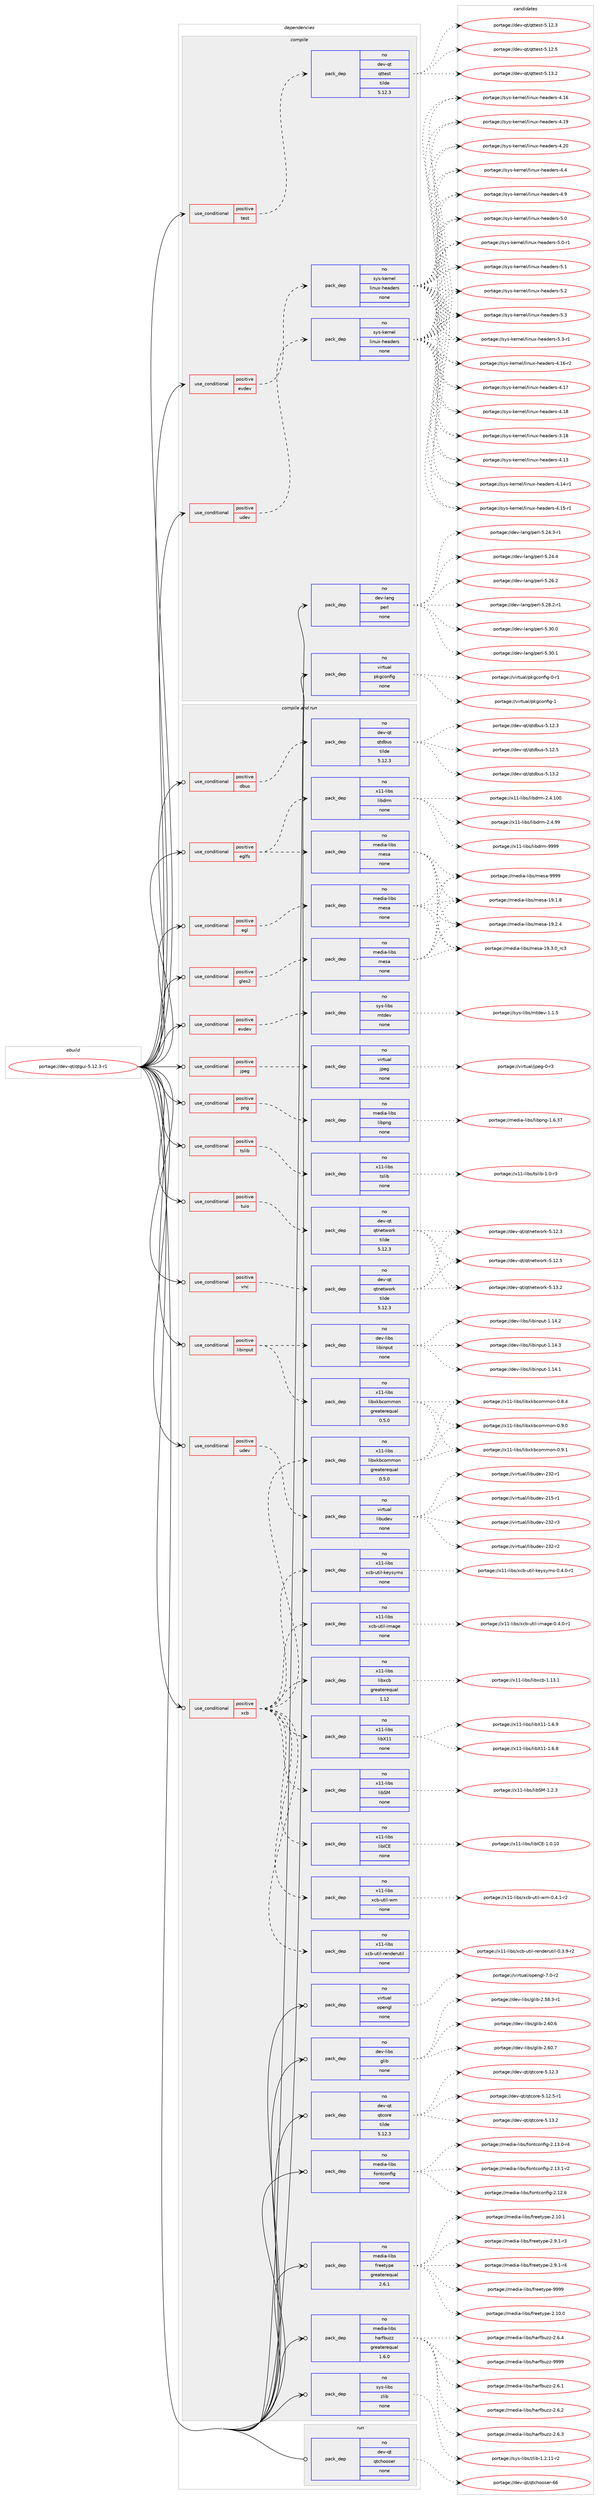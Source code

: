 digraph prolog {

# *************
# Graph options
# *************

newrank=true;
concentrate=true;
compound=true;
graph [rankdir=LR,fontname=Helvetica,fontsize=10,ranksep=1.5];#, ranksep=2.5, nodesep=0.2];
edge  [arrowhead=vee];
node  [fontname=Helvetica,fontsize=10];

# **********
# The ebuild
# **********

subgraph cluster_leftcol {
color=gray;
rank=same;
label=<<i>ebuild</i>>;
id [label="portage://dev-qt/qtgui-5.12.3-r1", color=red, width=4, href="../dev-qt/qtgui-5.12.3-r1.svg"];
}

# ****************
# The dependencies
# ****************

subgraph cluster_midcol {
color=gray;
label=<<i>dependencies</i>>;
subgraph cluster_compile {
fillcolor="#eeeeee";
style=filled;
label=<<i>compile</i>>;
subgraph cond41547 {
dependency181365 [label=<<TABLE BORDER="0" CELLBORDER="1" CELLSPACING="0" CELLPADDING="4"><TR><TD ROWSPAN="3" CELLPADDING="10">use_conditional</TD></TR><TR><TD>positive</TD></TR><TR><TD>evdev</TD></TR></TABLE>>, shape=none, color=red];
subgraph pack136407 {
dependency181366 [label=<<TABLE BORDER="0" CELLBORDER="1" CELLSPACING="0" CELLPADDING="4" WIDTH="220"><TR><TD ROWSPAN="6" CELLPADDING="30">pack_dep</TD></TR><TR><TD WIDTH="110">no</TD></TR><TR><TD>sys-kernel</TD></TR><TR><TD>linux-headers</TD></TR><TR><TD>none</TD></TR><TR><TD></TD></TR></TABLE>>, shape=none, color=blue];
}
dependency181365:e -> dependency181366:w [weight=20,style="dashed",arrowhead="vee"];
}
id:e -> dependency181365:w [weight=20,style="solid",arrowhead="vee"];
subgraph cond41548 {
dependency181367 [label=<<TABLE BORDER="0" CELLBORDER="1" CELLSPACING="0" CELLPADDING="4"><TR><TD ROWSPAN="3" CELLPADDING="10">use_conditional</TD></TR><TR><TD>positive</TD></TR><TR><TD>test</TD></TR></TABLE>>, shape=none, color=red];
subgraph pack136408 {
dependency181368 [label=<<TABLE BORDER="0" CELLBORDER="1" CELLSPACING="0" CELLPADDING="4" WIDTH="220"><TR><TD ROWSPAN="6" CELLPADDING="30">pack_dep</TD></TR><TR><TD WIDTH="110">no</TD></TR><TR><TD>dev-qt</TD></TR><TR><TD>qttest</TD></TR><TR><TD>tilde</TD></TR><TR><TD>5.12.3</TD></TR></TABLE>>, shape=none, color=blue];
}
dependency181367:e -> dependency181368:w [weight=20,style="dashed",arrowhead="vee"];
}
id:e -> dependency181367:w [weight=20,style="solid",arrowhead="vee"];
subgraph cond41549 {
dependency181369 [label=<<TABLE BORDER="0" CELLBORDER="1" CELLSPACING="0" CELLPADDING="4"><TR><TD ROWSPAN="3" CELLPADDING="10">use_conditional</TD></TR><TR><TD>positive</TD></TR><TR><TD>udev</TD></TR></TABLE>>, shape=none, color=red];
subgraph pack136409 {
dependency181370 [label=<<TABLE BORDER="0" CELLBORDER="1" CELLSPACING="0" CELLPADDING="4" WIDTH="220"><TR><TD ROWSPAN="6" CELLPADDING="30">pack_dep</TD></TR><TR><TD WIDTH="110">no</TD></TR><TR><TD>sys-kernel</TD></TR><TR><TD>linux-headers</TD></TR><TR><TD>none</TD></TR><TR><TD></TD></TR></TABLE>>, shape=none, color=blue];
}
dependency181369:e -> dependency181370:w [weight=20,style="dashed",arrowhead="vee"];
}
id:e -> dependency181369:w [weight=20,style="solid",arrowhead="vee"];
subgraph pack136410 {
dependency181371 [label=<<TABLE BORDER="0" CELLBORDER="1" CELLSPACING="0" CELLPADDING="4" WIDTH="220"><TR><TD ROWSPAN="6" CELLPADDING="30">pack_dep</TD></TR><TR><TD WIDTH="110">no</TD></TR><TR><TD>dev-lang</TD></TR><TR><TD>perl</TD></TR><TR><TD>none</TD></TR><TR><TD></TD></TR></TABLE>>, shape=none, color=blue];
}
id:e -> dependency181371:w [weight=20,style="solid",arrowhead="vee"];
subgraph pack136411 {
dependency181372 [label=<<TABLE BORDER="0" CELLBORDER="1" CELLSPACING="0" CELLPADDING="4" WIDTH="220"><TR><TD ROWSPAN="6" CELLPADDING="30">pack_dep</TD></TR><TR><TD WIDTH="110">no</TD></TR><TR><TD>virtual</TD></TR><TR><TD>pkgconfig</TD></TR><TR><TD>none</TD></TR><TR><TD></TD></TR></TABLE>>, shape=none, color=blue];
}
id:e -> dependency181372:w [weight=20,style="solid",arrowhead="vee"];
}
subgraph cluster_compileandrun {
fillcolor="#eeeeee";
style=filled;
label=<<i>compile and run</i>>;
subgraph cond41550 {
dependency181373 [label=<<TABLE BORDER="0" CELLBORDER="1" CELLSPACING="0" CELLPADDING="4"><TR><TD ROWSPAN="3" CELLPADDING="10">use_conditional</TD></TR><TR><TD>positive</TD></TR><TR><TD>dbus</TD></TR></TABLE>>, shape=none, color=red];
subgraph pack136412 {
dependency181374 [label=<<TABLE BORDER="0" CELLBORDER="1" CELLSPACING="0" CELLPADDING="4" WIDTH="220"><TR><TD ROWSPAN="6" CELLPADDING="30">pack_dep</TD></TR><TR><TD WIDTH="110">no</TD></TR><TR><TD>dev-qt</TD></TR><TR><TD>qtdbus</TD></TR><TR><TD>tilde</TD></TR><TR><TD>5.12.3</TD></TR></TABLE>>, shape=none, color=blue];
}
dependency181373:e -> dependency181374:w [weight=20,style="dashed",arrowhead="vee"];
}
id:e -> dependency181373:w [weight=20,style="solid",arrowhead="odotvee"];
subgraph cond41551 {
dependency181375 [label=<<TABLE BORDER="0" CELLBORDER="1" CELLSPACING="0" CELLPADDING="4"><TR><TD ROWSPAN="3" CELLPADDING="10">use_conditional</TD></TR><TR><TD>positive</TD></TR><TR><TD>egl</TD></TR></TABLE>>, shape=none, color=red];
subgraph pack136413 {
dependency181376 [label=<<TABLE BORDER="0" CELLBORDER="1" CELLSPACING="0" CELLPADDING="4" WIDTH="220"><TR><TD ROWSPAN="6" CELLPADDING="30">pack_dep</TD></TR><TR><TD WIDTH="110">no</TD></TR><TR><TD>media-libs</TD></TR><TR><TD>mesa</TD></TR><TR><TD>none</TD></TR><TR><TD></TD></TR></TABLE>>, shape=none, color=blue];
}
dependency181375:e -> dependency181376:w [weight=20,style="dashed",arrowhead="vee"];
}
id:e -> dependency181375:w [weight=20,style="solid",arrowhead="odotvee"];
subgraph cond41552 {
dependency181377 [label=<<TABLE BORDER="0" CELLBORDER="1" CELLSPACING="0" CELLPADDING="4"><TR><TD ROWSPAN="3" CELLPADDING="10">use_conditional</TD></TR><TR><TD>positive</TD></TR><TR><TD>eglfs</TD></TR></TABLE>>, shape=none, color=red];
subgraph pack136414 {
dependency181378 [label=<<TABLE BORDER="0" CELLBORDER="1" CELLSPACING="0" CELLPADDING="4" WIDTH="220"><TR><TD ROWSPAN="6" CELLPADDING="30">pack_dep</TD></TR><TR><TD WIDTH="110">no</TD></TR><TR><TD>media-libs</TD></TR><TR><TD>mesa</TD></TR><TR><TD>none</TD></TR><TR><TD></TD></TR></TABLE>>, shape=none, color=blue];
}
dependency181377:e -> dependency181378:w [weight=20,style="dashed",arrowhead="vee"];
subgraph pack136415 {
dependency181379 [label=<<TABLE BORDER="0" CELLBORDER="1" CELLSPACING="0" CELLPADDING="4" WIDTH="220"><TR><TD ROWSPAN="6" CELLPADDING="30">pack_dep</TD></TR><TR><TD WIDTH="110">no</TD></TR><TR><TD>x11-libs</TD></TR><TR><TD>libdrm</TD></TR><TR><TD>none</TD></TR><TR><TD></TD></TR></TABLE>>, shape=none, color=blue];
}
dependency181377:e -> dependency181379:w [weight=20,style="dashed",arrowhead="vee"];
}
id:e -> dependency181377:w [weight=20,style="solid",arrowhead="odotvee"];
subgraph cond41553 {
dependency181380 [label=<<TABLE BORDER="0" CELLBORDER="1" CELLSPACING="0" CELLPADDING="4"><TR><TD ROWSPAN="3" CELLPADDING="10">use_conditional</TD></TR><TR><TD>positive</TD></TR><TR><TD>evdev</TD></TR></TABLE>>, shape=none, color=red];
subgraph pack136416 {
dependency181381 [label=<<TABLE BORDER="0" CELLBORDER="1" CELLSPACING="0" CELLPADDING="4" WIDTH="220"><TR><TD ROWSPAN="6" CELLPADDING="30">pack_dep</TD></TR><TR><TD WIDTH="110">no</TD></TR><TR><TD>sys-libs</TD></TR><TR><TD>mtdev</TD></TR><TR><TD>none</TD></TR><TR><TD></TD></TR></TABLE>>, shape=none, color=blue];
}
dependency181380:e -> dependency181381:w [weight=20,style="dashed",arrowhead="vee"];
}
id:e -> dependency181380:w [weight=20,style="solid",arrowhead="odotvee"];
subgraph cond41554 {
dependency181382 [label=<<TABLE BORDER="0" CELLBORDER="1" CELLSPACING="0" CELLPADDING="4"><TR><TD ROWSPAN="3" CELLPADDING="10">use_conditional</TD></TR><TR><TD>positive</TD></TR><TR><TD>gles2</TD></TR></TABLE>>, shape=none, color=red];
subgraph pack136417 {
dependency181383 [label=<<TABLE BORDER="0" CELLBORDER="1" CELLSPACING="0" CELLPADDING="4" WIDTH="220"><TR><TD ROWSPAN="6" CELLPADDING="30">pack_dep</TD></TR><TR><TD WIDTH="110">no</TD></TR><TR><TD>media-libs</TD></TR><TR><TD>mesa</TD></TR><TR><TD>none</TD></TR><TR><TD></TD></TR></TABLE>>, shape=none, color=blue];
}
dependency181382:e -> dependency181383:w [weight=20,style="dashed",arrowhead="vee"];
}
id:e -> dependency181382:w [weight=20,style="solid",arrowhead="odotvee"];
subgraph cond41555 {
dependency181384 [label=<<TABLE BORDER="0" CELLBORDER="1" CELLSPACING="0" CELLPADDING="4"><TR><TD ROWSPAN="3" CELLPADDING="10">use_conditional</TD></TR><TR><TD>positive</TD></TR><TR><TD>jpeg</TD></TR></TABLE>>, shape=none, color=red];
subgraph pack136418 {
dependency181385 [label=<<TABLE BORDER="0" CELLBORDER="1" CELLSPACING="0" CELLPADDING="4" WIDTH="220"><TR><TD ROWSPAN="6" CELLPADDING="30">pack_dep</TD></TR><TR><TD WIDTH="110">no</TD></TR><TR><TD>virtual</TD></TR><TR><TD>jpeg</TD></TR><TR><TD>none</TD></TR><TR><TD></TD></TR></TABLE>>, shape=none, color=blue];
}
dependency181384:e -> dependency181385:w [weight=20,style="dashed",arrowhead="vee"];
}
id:e -> dependency181384:w [weight=20,style="solid",arrowhead="odotvee"];
subgraph cond41556 {
dependency181386 [label=<<TABLE BORDER="0" CELLBORDER="1" CELLSPACING="0" CELLPADDING="4"><TR><TD ROWSPAN="3" CELLPADDING="10">use_conditional</TD></TR><TR><TD>positive</TD></TR><TR><TD>libinput</TD></TR></TABLE>>, shape=none, color=red];
subgraph pack136419 {
dependency181387 [label=<<TABLE BORDER="0" CELLBORDER="1" CELLSPACING="0" CELLPADDING="4" WIDTH="220"><TR><TD ROWSPAN="6" CELLPADDING="30">pack_dep</TD></TR><TR><TD WIDTH="110">no</TD></TR><TR><TD>dev-libs</TD></TR><TR><TD>libinput</TD></TR><TR><TD>none</TD></TR><TR><TD></TD></TR></TABLE>>, shape=none, color=blue];
}
dependency181386:e -> dependency181387:w [weight=20,style="dashed",arrowhead="vee"];
subgraph pack136420 {
dependency181388 [label=<<TABLE BORDER="0" CELLBORDER="1" CELLSPACING="0" CELLPADDING="4" WIDTH="220"><TR><TD ROWSPAN="6" CELLPADDING="30">pack_dep</TD></TR><TR><TD WIDTH="110">no</TD></TR><TR><TD>x11-libs</TD></TR><TR><TD>libxkbcommon</TD></TR><TR><TD>greaterequal</TD></TR><TR><TD>0.5.0</TD></TR></TABLE>>, shape=none, color=blue];
}
dependency181386:e -> dependency181388:w [weight=20,style="dashed",arrowhead="vee"];
}
id:e -> dependency181386:w [weight=20,style="solid",arrowhead="odotvee"];
subgraph cond41557 {
dependency181389 [label=<<TABLE BORDER="0" CELLBORDER="1" CELLSPACING="0" CELLPADDING="4"><TR><TD ROWSPAN="3" CELLPADDING="10">use_conditional</TD></TR><TR><TD>positive</TD></TR><TR><TD>png</TD></TR></TABLE>>, shape=none, color=red];
subgraph pack136421 {
dependency181390 [label=<<TABLE BORDER="0" CELLBORDER="1" CELLSPACING="0" CELLPADDING="4" WIDTH="220"><TR><TD ROWSPAN="6" CELLPADDING="30">pack_dep</TD></TR><TR><TD WIDTH="110">no</TD></TR><TR><TD>media-libs</TD></TR><TR><TD>libpng</TD></TR><TR><TD>none</TD></TR><TR><TD></TD></TR></TABLE>>, shape=none, color=blue];
}
dependency181389:e -> dependency181390:w [weight=20,style="dashed",arrowhead="vee"];
}
id:e -> dependency181389:w [weight=20,style="solid",arrowhead="odotvee"];
subgraph cond41558 {
dependency181391 [label=<<TABLE BORDER="0" CELLBORDER="1" CELLSPACING="0" CELLPADDING="4"><TR><TD ROWSPAN="3" CELLPADDING="10">use_conditional</TD></TR><TR><TD>positive</TD></TR><TR><TD>tslib</TD></TR></TABLE>>, shape=none, color=red];
subgraph pack136422 {
dependency181392 [label=<<TABLE BORDER="0" CELLBORDER="1" CELLSPACING="0" CELLPADDING="4" WIDTH="220"><TR><TD ROWSPAN="6" CELLPADDING="30">pack_dep</TD></TR><TR><TD WIDTH="110">no</TD></TR><TR><TD>x11-libs</TD></TR><TR><TD>tslib</TD></TR><TR><TD>none</TD></TR><TR><TD></TD></TR></TABLE>>, shape=none, color=blue];
}
dependency181391:e -> dependency181392:w [weight=20,style="dashed",arrowhead="vee"];
}
id:e -> dependency181391:w [weight=20,style="solid",arrowhead="odotvee"];
subgraph cond41559 {
dependency181393 [label=<<TABLE BORDER="0" CELLBORDER="1" CELLSPACING="0" CELLPADDING="4"><TR><TD ROWSPAN="3" CELLPADDING="10">use_conditional</TD></TR><TR><TD>positive</TD></TR><TR><TD>tuio</TD></TR></TABLE>>, shape=none, color=red];
subgraph pack136423 {
dependency181394 [label=<<TABLE BORDER="0" CELLBORDER="1" CELLSPACING="0" CELLPADDING="4" WIDTH="220"><TR><TD ROWSPAN="6" CELLPADDING="30">pack_dep</TD></TR><TR><TD WIDTH="110">no</TD></TR><TR><TD>dev-qt</TD></TR><TR><TD>qtnetwork</TD></TR><TR><TD>tilde</TD></TR><TR><TD>5.12.3</TD></TR></TABLE>>, shape=none, color=blue];
}
dependency181393:e -> dependency181394:w [weight=20,style="dashed",arrowhead="vee"];
}
id:e -> dependency181393:w [weight=20,style="solid",arrowhead="odotvee"];
subgraph cond41560 {
dependency181395 [label=<<TABLE BORDER="0" CELLBORDER="1" CELLSPACING="0" CELLPADDING="4"><TR><TD ROWSPAN="3" CELLPADDING="10">use_conditional</TD></TR><TR><TD>positive</TD></TR><TR><TD>udev</TD></TR></TABLE>>, shape=none, color=red];
subgraph pack136424 {
dependency181396 [label=<<TABLE BORDER="0" CELLBORDER="1" CELLSPACING="0" CELLPADDING="4" WIDTH="220"><TR><TD ROWSPAN="6" CELLPADDING="30">pack_dep</TD></TR><TR><TD WIDTH="110">no</TD></TR><TR><TD>virtual</TD></TR><TR><TD>libudev</TD></TR><TR><TD>none</TD></TR><TR><TD></TD></TR></TABLE>>, shape=none, color=blue];
}
dependency181395:e -> dependency181396:w [weight=20,style="dashed",arrowhead="vee"];
}
id:e -> dependency181395:w [weight=20,style="solid",arrowhead="odotvee"];
subgraph cond41561 {
dependency181397 [label=<<TABLE BORDER="0" CELLBORDER="1" CELLSPACING="0" CELLPADDING="4"><TR><TD ROWSPAN="3" CELLPADDING="10">use_conditional</TD></TR><TR><TD>positive</TD></TR><TR><TD>vnc</TD></TR></TABLE>>, shape=none, color=red];
subgraph pack136425 {
dependency181398 [label=<<TABLE BORDER="0" CELLBORDER="1" CELLSPACING="0" CELLPADDING="4" WIDTH="220"><TR><TD ROWSPAN="6" CELLPADDING="30">pack_dep</TD></TR><TR><TD WIDTH="110">no</TD></TR><TR><TD>dev-qt</TD></TR><TR><TD>qtnetwork</TD></TR><TR><TD>tilde</TD></TR><TR><TD>5.12.3</TD></TR></TABLE>>, shape=none, color=blue];
}
dependency181397:e -> dependency181398:w [weight=20,style="dashed",arrowhead="vee"];
}
id:e -> dependency181397:w [weight=20,style="solid",arrowhead="odotvee"];
subgraph cond41562 {
dependency181399 [label=<<TABLE BORDER="0" CELLBORDER="1" CELLSPACING="0" CELLPADDING="4"><TR><TD ROWSPAN="3" CELLPADDING="10">use_conditional</TD></TR><TR><TD>positive</TD></TR><TR><TD>xcb</TD></TR></TABLE>>, shape=none, color=red];
subgraph pack136426 {
dependency181400 [label=<<TABLE BORDER="0" CELLBORDER="1" CELLSPACING="0" CELLPADDING="4" WIDTH="220"><TR><TD ROWSPAN="6" CELLPADDING="30">pack_dep</TD></TR><TR><TD WIDTH="110">no</TD></TR><TR><TD>x11-libs</TD></TR><TR><TD>libICE</TD></TR><TR><TD>none</TD></TR><TR><TD></TD></TR></TABLE>>, shape=none, color=blue];
}
dependency181399:e -> dependency181400:w [weight=20,style="dashed",arrowhead="vee"];
subgraph pack136427 {
dependency181401 [label=<<TABLE BORDER="0" CELLBORDER="1" CELLSPACING="0" CELLPADDING="4" WIDTH="220"><TR><TD ROWSPAN="6" CELLPADDING="30">pack_dep</TD></TR><TR><TD WIDTH="110">no</TD></TR><TR><TD>x11-libs</TD></TR><TR><TD>libSM</TD></TR><TR><TD>none</TD></TR><TR><TD></TD></TR></TABLE>>, shape=none, color=blue];
}
dependency181399:e -> dependency181401:w [weight=20,style="dashed",arrowhead="vee"];
subgraph pack136428 {
dependency181402 [label=<<TABLE BORDER="0" CELLBORDER="1" CELLSPACING="0" CELLPADDING="4" WIDTH="220"><TR><TD ROWSPAN="6" CELLPADDING="30">pack_dep</TD></TR><TR><TD WIDTH="110">no</TD></TR><TR><TD>x11-libs</TD></TR><TR><TD>libX11</TD></TR><TR><TD>none</TD></TR><TR><TD></TD></TR></TABLE>>, shape=none, color=blue];
}
dependency181399:e -> dependency181402:w [weight=20,style="dashed",arrowhead="vee"];
subgraph pack136429 {
dependency181403 [label=<<TABLE BORDER="0" CELLBORDER="1" CELLSPACING="0" CELLPADDING="4" WIDTH="220"><TR><TD ROWSPAN="6" CELLPADDING="30">pack_dep</TD></TR><TR><TD WIDTH="110">no</TD></TR><TR><TD>x11-libs</TD></TR><TR><TD>libxcb</TD></TR><TR><TD>greaterequal</TD></TR><TR><TD>1.12</TD></TR></TABLE>>, shape=none, color=blue];
}
dependency181399:e -> dependency181403:w [weight=20,style="dashed",arrowhead="vee"];
subgraph pack136430 {
dependency181404 [label=<<TABLE BORDER="0" CELLBORDER="1" CELLSPACING="0" CELLPADDING="4" WIDTH="220"><TR><TD ROWSPAN="6" CELLPADDING="30">pack_dep</TD></TR><TR><TD WIDTH="110">no</TD></TR><TR><TD>x11-libs</TD></TR><TR><TD>libxkbcommon</TD></TR><TR><TD>greaterequal</TD></TR><TR><TD>0.5.0</TD></TR></TABLE>>, shape=none, color=blue];
}
dependency181399:e -> dependency181404:w [weight=20,style="dashed",arrowhead="vee"];
subgraph pack136431 {
dependency181405 [label=<<TABLE BORDER="0" CELLBORDER="1" CELLSPACING="0" CELLPADDING="4" WIDTH="220"><TR><TD ROWSPAN="6" CELLPADDING="30">pack_dep</TD></TR><TR><TD WIDTH="110">no</TD></TR><TR><TD>x11-libs</TD></TR><TR><TD>xcb-util-image</TD></TR><TR><TD>none</TD></TR><TR><TD></TD></TR></TABLE>>, shape=none, color=blue];
}
dependency181399:e -> dependency181405:w [weight=20,style="dashed",arrowhead="vee"];
subgraph pack136432 {
dependency181406 [label=<<TABLE BORDER="0" CELLBORDER="1" CELLSPACING="0" CELLPADDING="4" WIDTH="220"><TR><TD ROWSPAN="6" CELLPADDING="30">pack_dep</TD></TR><TR><TD WIDTH="110">no</TD></TR><TR><TD>x11-libs</TD></TR><TR><TD>xcb-util-keysyms</TD></TR><TR><TD>none</TD></TR><TR><TD></TD></TR></TABLE>>, shape=none, color=blue];
}
dependency181399:e -> dependency181406:w [weight=20,style="dashed",arrowhead="vee"];
subgraph pack136433 {
dependency181407 [label=<<TABLE BORDER="0" CELLBORDER="1" CELLSPACING="0" CELLPADDING="4" WIDTH="220"><TR><TD ROWSPAN="6" CELLPADDING="30">pack_dep</TD></TR><TR><TD WIDTH="110">no</TD></TR><TR><TD>x11-libs</TD></TR><TR><TD>xcb-util-renderutil</TD></TR><TR><TD>none</TD></TR><TR><TD></TD></TR></TABLE>>, shape=none, color=blue];
}
dependency181399:e -> dependency181407:w [weight=20,style="dashed",arrowhead="vee"];
subgraph pack136434 {
dependency181408 [label=<<TABLE BORDER="0" CELLBORDER="1" CELLSPACING="0" CELLPADDING="4" WIDTH="220"><TR><TD ROWSPAN="6" CELLPADDING="30">pack_dep</TD></TR><TR><TD WIDTH="110">no</TD></TR><TR><TD>x11-libs</TD></TR><TR><TD>xcb-util-wm</TD></TR><TR><TD>none</TD></TR><TR><TD></TD></TR></TABLE>>, shape=none, color=blue];
}
dependency181399:e -> dependency181408:w [weight=20,style="dashed",arrowhead="vee"];
}
id:e -> dependency181399:w [weight=20,style="solid",arrowhead="odotvee"];
subgraph pack136435 {
dependency181409 [label=<<TABLE BORDER="0" CELLBORDER="1" CELLSPACING="0" CELLPADDING="4" WIDTH="220"><TR><TD ROWSPAN="6" CELLPADDING="30">pack_dep</TD></TR><TR><TD WIDTH="110">no</TD></TR><TR><TD>dev-libs</TD></TR><TR><TD>glib</TD></TR><TR><TD>none</TD></TR><TR><TD></TD></TR></TABLE>>, shape=none, color=blue];
}
id:e -> dependency181409:w [weight=20,style="solid",arrowhead="odotvee"];
subgraph pack136436 {
dependency181410 [label=<<TABLE BORDER="0" CELLBORDER="1" CELLSPACING="0" CELLPADDING="4" WIDTH="220"><TR><TD ROWSPAN="6" CELLPADDING="30">pack_dep</TD></TR><TR><TD WIDTH="110">no</TD></TR><TR><TD>dev-qt</TD></TR><TR><TD>qtcore</TD></TR><TR><TD>tilde</TD></TR><TR><TD>5.12.3</TD></TR></TABLE>>, shape=none, color=blue];
}
id:e -> dependency181410:w [weight=20,style="solid",arrowhead="odotvee"];
subgraph pack136437 {
dependency181411 [label=<<TABLE BORDER="0" CELLBORDER="1" CELLSPACING="0" CELLPADDING="4" WIDTH="220"><TR><TD ROWSPAN="6" CELLPADDING="30">pack_dep</TD></TR><TR><TD WIDTH="110">no</TD></TR><TR><TD>media-libs</TD></TR><TR><TD>fontconfig</TD></TR><TR><TD>none</TD></TR><TR><TD></TD></TR></TABLE>>, shape=none, color=blue];
}
id:e -> dependency181411:w [weight=20,style="solid",arrowhead="odotvee"];
subgraph pack136438 {
dependency181412 [label=<<TABLE BORDER="0" CELLBORDER="1" CELLSPACING="0" CELLPADDING="4" WIDTH="220"><TR><TD ROWSPAN="6" CELLPADDING="30">pack_dep</TD></TR><TR><TD WIDTH="110">no</TD></TR><TR><TD>media-libs</TD></TR><TR><TD>freetype</TD></TR><TR><TD>greaterequal</TD></TR><TR><TD>2.6.1</TD></TR></TABLE>>, shape=none, color=blue];
}
id:e -> dependency181412:w [weight=20,style="solid",arrowhead="odotvee"];
subgraph pack136439 {
dependency181413 [label=<<TABLE BORDER="0" CELLBORDER="1" CELLSPACING="0" CELLPADDING="4" WIDTH="220"><TR><TD ROWSPAN="6" CELLPADDING="30">pack_dep</TD></TR><TR><TD WIDTH="110">no</TD></TR><TR><TD>media-libs</TD></TR><TR><TD>harfbuzz</TD></TR><TR><TD>greaterequal</TD></TR><TR><TD>1.6.0</TD></TR></TABLE>>, shape=none, color=blue];
}
id:e -> dependency181413:w [weight=20,style="solid",arrowhead="odotvee"];
subgraph pack136440 {
dependency181414 [label=<<TABLE BORDER="0" CELLBORDER="1" CELLSPACING="0" CELLPADDING="4" WIDTH="220"><TR><TD ROWSPAN="6" CELLPADDING="30">pack_dep</TD></TR><TR><TD WIDTH="110">no</TD></TR><TR><TD>sys-libs</TD></TR><TR><TD>zlib</TD></TR><TR><TD>none</TD></TR><TR><TD></TD></TR></TABLE>>, shape=none, color=blue];
}
id:e -> dependency181414:w [weight=20,style="solid",arrowhead="odotvee"];
subgraph pack136441 {
dependency181415 [label=<<TABLE BORDER="0" CELLBORDER="1" CELLSPACING="0" CELLPADDING="4" WIDTH="220"><TR><TD ROWSPAN="6" CELLPADDING="30">pack_dep</TD></TR><TR><TD WIDTH="110">no</TD></TR><TR><TD>virtual</TD></TR><TR><TD>opengl</TD></TR><TR><TD>none</TD></TR><TR><TD></TD></TR></TABLE>>, shape=none, color=blue];
}
id:e -> dependency181415:w [weight=20,style="solid",arrowhead="odotvee"];
}
subgraph cluster_run {
fillcolor="#eeeeee";
style=filled;
label=<<i>run</i>>;
subgraph pack136442 {
dependency181416 [label=<<TABLE BORDER="0" CELLBORDER="1" CELLSPACING="0" CELLPADDING="4" WIDTH="220"><TR><TD ROWSPAN="6" CELLPADDING="30">pack_dep</TD></TR><TR><TD WIDTH="110">no</TD></TR><TR><TD>dev-qt</TD></TR><TR><TD>qtchooser</TD></TR><TR><TD>none</TD></TR><TR><TD></TD></TR></TABLE>>, shape=none, color=blue];
}
id:e -> dependency181416:w [weight=20,style="solid",arrowhead="odot"];
}
}

# **************
# The candidates
# **************

subgraph cluster_choices {
rank=same;
color=gray;
label=<<i>candidates</i>>;

subgraph choice136407 {
color=black;
nodesep=1;
choiceportage115121115451071011141101011084710810511011712045104101971001011141154551464956 [label="portage://sys-kernel/linux-headers-3.18", color=red, width=4,href="../sys-kernel/linux-headers-3.18.svg"];
choiceportage115121115451071011141101011084710810511011712045104101971001011141154552464951 [label="portage://sys-kernel/linux-headers-4.13", color=red, width=4,href="../sys-kernel/linux-headers-4.13.svg"];
choiceportage1151211154510710111411010110847108105110117120451041019710010111411545524649524511449 [label="portage://sys-kernel/linux-headers-4.14-r1", color=red, width=4,href="../sys-kernel/linux-headers-4.14-r1.svg"];
choiceportage1151211154510710111411010110847108105110117120451041019710010111411545524649534511449 [label="portage://sys-kernel/linux-headers-4.15-r1", color=red, width=4,href="../sys-kernel/linux-headers-4.15-r1.svg"];
choiceportage115121115451071011141101011084710810511011712045104101971001011141154552464954 [label="portage://sys-kernel/linux-headers-4.16", color=red, width=4,href="../sys-kernel/linux-headers-4.16.svg"];
choiceportage1151211154510710111411010110847108105110117120451041019710010111411545524649544511450 [label="portage://sys-kernel/linux-headers-4.16-r2", color=red, width=4,href="../sys-kernel/linux-headers-4.16-r2.svg"];
choiceportage115121115451071011141101011084710810511011712045104101971001011141154552464955 [label="portage://sys-kernel/linux-headers-4.17", color=red, width=4,href="../sys-kernel/linux-headers-4.17.svg"];
choiceportage115121115451071011141101011084710810511011712045104101971001011141154552464956 [label="portage://sys-kernel/linux-headers-4.18", color=red, width=4,href="../sys-kernel/linux-headers-4.18.svg"];
choiceportage115121115451071011141101011084710810511011712045104101971001011141154552464957 [label="portage://sys-kernel/linux-headers-4.19", color=red, width=4,href="../sys-kernel/linux-headers-4.19.svg"];
choiceportage115121115451071011141101011084710810511011712045104101971001011141154552465048 [label="portage://sys-kernel/linux-headers-4.20", color=red, width=4,href="../sys-kernel/linux-headers-4.20.svg"];
choiceportage1151211154510710111411010110847108105110117120451041019710010111411545524652 [label="portage://sys-kernel/linux-headers-4.4", color=red, width=4,href="../sys-kernel/linux-headers-4.4.svg"];
choiceportage1151211154510710111411010110847108105110117120451041019710010111411545524657 [label="portage://sys-kernel/linux-headers-4.9", color=red, width=4,href="../sys-kernel/linux-headers-4.9.svg"];
choiceportage1151211154510710111411010110847108105110117120451041019710010111411545534648 [label="portage://sys-kernel/linux-headers-5.0", color=red, width=4,href="../sys-kernel/linux-headers-5.0.svg"];
choiceportage11512111545107101114110101108471081051101171204510410197100101114115455346484511449 [label="portage://sys-kernel/linux-headers-5.0-r1", color=red, width=4,href="../sys-kernel/linux-headers-5.0-r1.svg"];
choiceportage1151211154510710111411010110847108105110117120451041019710010111411545534649 [label="portage://sys-kernel/linux-headers-5.1", color=red, width=4,href="../sys-kernel/linux-headers-5.1.svg"];
choiceportage1151211154510710111411010110847108105110117120451041019710010111411545534650 [label="portage://sys-kernel/linux-headers-5.2", color=red, width=4,href="../sys-kernel/linux-headers-5.2.svg"];
choiceportage1151211154510710111411010110847108105110117120451041019710010111411545534651 [label="portage://sys-kernel/linux-headers-5.3", color=red, width=4,href="../sys-kernel/linux-headers-5.3.svg"];
choiceportage11512111545107101114110101108471081051101171204510410197100101114115455346514511449 [label="portage://sys-kernel/linux-headers-5.3-r1", color=red, width=4,href="../sys-kernel/linux-headers-5.3-r1.svg"];
dependency181366:e -> choiceportage115121115451071011141101011084710810511011712045104101971001011141154551464956:w [style=dotted,weight="100"];
dependency181366:e -> choiceportage115121115451071011141101011084710810511011712045104101971001011141154552464951:w [style=dotted,weight="100"];
dependency181366:e -> choiceportage1151211154510710111411010110847108105110117120451041019710010111411545524649524511449:w [style=dotted,weight="100"];
dependency181366:e -> choiceportage1151211154510710111411010110847108105110117120451041019710010111411545524649534511449:w [style=dotted,weight="100"];
dependency181366:e -> choiceportage115121115451071011141101011084710810511011712045104101971001011141154552464954:w [style=dotted,weight="100"];
dependency181366:e -> choiceportage1151211154510710111411010110847108105110117120451041019710010111411545524649544511450:w [style=dotted,weight="100"];
dependency181366:e -> choiceportage115121115451071011141101011084710810511011712045104101971001011141154552464955:w [style=dotted,weight="100"];
dependency181366:e -> choiceportage115121115451071011141101011084710810511011712045104101971001011141154552464956:w [style=dotted,weight="100"];
dependency181366:e -> choiceportage115121115451071011141101011084710810511011712045104101971001011141154552464957:w [style=dotted,weight="100"];
dependency181366:e -> choiceportage115121115451071011141101011084710810511011712045104101971001011141154552465048:w [style=dotted,weight="100"];
dependency181366:e -> choiceportage1151211154510710111411010110847108105110117120451041019710010111411545524652:w [style=dotted,weight="100"];
dependency181366:e -> choiceportage1151211154510710111411010110847108105110117120451041019710010111411545524657:w [style=dotted,weight="100"];
dependency181366:e -> choiceportage1151211154510710111411010110847108105110117120451041019710010111411545534648:w [style=dotted,weight="100"];
dependency181366:e -> choiceportage11512111545107101114110101108471081051101171204510410197100101114115455346484511449:w [style=dotted,weight="100"];
dependency181366:e -> choiceportage1151211154510710111411010110847108105110117120451041019710010111411545534649:w [style=dotted,weight="100"];
dependency181366:e -> choiceportage1151211154510710111411010110847108105110117120451041019710010111411545534650:w [style=dotted,weight="100"];
dependency181366:e -> choiceportage1151211154510710111411010110847108105110117120451041019710010111411545534651:w [style=dotted,weight="100"];
dependency181366:e -> choiceportage11512111545107101114110101108471081051101171204510410197100101114115455346514511449:w [style=dotted,weight="100"];
}
subgraph choice136408 {
color=black;
nodesep=1;
choiceportage100101118451131164711311611610111511645534649504651 [label="portage://dev-qt/qttest-5.12.3", color=red, width=4,href="../dev-qt/qttest-5.12.3.svg"];
choiceportage100101118451131164711311611610111511645534649504653 [label="portage://dev-qt/qttest-5.12.5", color=red, width=4,href="../dev-qt/qttest-5.12.5.svg"];
choiceportage100101118451131164711311611610111511645534649514650 [label="portage://dev-qt/qttest-5.13.2", color=red, width=4,href="../dev-qt/qttest-5.13.2.svg"];
dependency181368:e -> choiceportage100101118451131164711311611610111511645534649504651:w [style=dotted,weight="100"];
dependency181368:e -> choiceportage100101118451131164711311611610111511645534649504653:w [style=dotted,weight="100"];
dependency181368:e -> choiceportage100101118451131164711311611610111511645534649514650:w [style=dotted,weight="100"];
}
subgraph choice136409 {
color=black;
nodesep=1;
choiceportage115121115451071011141101011084710810511011712045104101971001011141154551464956 [label="portage://sys-kernel/linux-headers-3.18", color=red, width=4,href="../sys-kernel/linux-headers-3.18.svg"];
choiceportage115121115451071011141101011084710810511011712045104101971001011141154552464951 [label="portage://sys-kernel/linux-headers-4.13", color=red, width=4,href="../sys-kernel/linux-headers-4.13.svg"];
choiceportage1151211154510710111411010110847108105110117120451041019710010111411545524649524511449 [label="portage://sys-kernel/linux-headers-4.14-r1", color=red, width=4,href="../sys-kernel/linux-headers-4.14-r1.svg"];
choiceportage1151211154510710111411010110847108105110117120451041019710010111411545524649534511449 [label="portage://sys-kernel/linux-headers-4.15-r1", color=red, width=4,href="../sys-kernel/linux-headers-4.15-r1.svg"];
choiceportage115121115451071011141101011084710810511011712045104101971001011141154552464954 [label="portage://sys-kernel/linux-headers-4.16", color=red, width=4,href="../sys-kernel/linux-headers-4.16.svg"];
choiceportage1151211154510710111411010110847108105110117120451041019710010111411545524649544511450 [label="portage://sys-kernel/linux-headers-4.16-r2", color=red, width=4,href="../sys-kernel/linux-headers-4.16-r2.svg"];
choiceportage115121115451071011141101011084710810511011712045104101971001011141154552464955 [label="portage://sys-kernel/linux-headers-4.17", color=red, width=4,href="../sys-kernel/linux-headers-4.17.svg"];
choiceportage115121115451071011141101011084710810511011712045104101971001011141154552464956 [label="portage://sys-kernel/linux-headers-4.18", color=red, width=4,href="../sys-kernel/linux-headers-4.18.svg"];
choiceportage115121115451071011141101011084710810511011712045104101971001011141154552464957 [label="portage://sys-kernel/linux-headers-4.19", color=red, width=4,href="../sys-kernel/linux-headers-4.19.svg"];
choiceportage115121115451071011141101011084710810511011712045104101971001011141154552465048 [label="portage://sys-kernel/linux-headers-4.20", color=red, width=4,href="../sys-kernel/linux-headers-4.20.svg"];
choiceportage1151211154510710111411010110847108105110117120451041019710010111411545524652 [label="portage://sys-kernel/linux-headers-4.4", color=red, width=4,href="../sys-kernel/linux-headers-4.4.svg"];
choiceportage1151211154510710111411010110847108105110117120451041019710010111411545524657 [label="portage://sys-kernel/linux-headers-4.9", color=red, width=4,href="../sys-kernel/linux-headers-4.9.svg"];
choiceportage1151211154510710111411010110847108105110117120451041019710010111411545534648 [label="portage://sys-kernel/linux-headers-5.0", color=red, width=4,href="../sys-kernel/linux-headers-5.0.svg"];
choiceportage11512111545107101114110101108471081051101171204510410197100101114115455346484511449 [label="portage://sys-kernel/linux-headers-5.0-r1", color=red, width=4,href="../sys-kernel/linux-headers-5.0-r1.svg"];
choiceportage1151211154510710111411010110847108105110117120451041019710010111411545534649 [label="portage://sys-kernel/linux-headers-5.1", color=red, width=4,href="../sys-kernel/linux-headers-5.1.svg"];
choiceportage1151211154510710111411010110847108105110117120451041019710010111411545534650 [label="portage://sys-kernel/linux-headers-5.2", color=red, width=4,href="../sys-kernel/linux-headers-5.2.svg"];
choiceportage1151211154510710111411010110847108105110117120451041019710010111411545534651 [label="portage://sys-kernel/linux-headers-5.3", color=red, width=4,href="../sys-kernel/linux-headers-5.3.svg"];
choiceportage11512111545107101114110101108471081051101171204510410197100101114115455346514511449 [label="portage://sys-kernel/linux-headers-5.3-r1", color=red, width=4,href="../sys-kernel/linux-headers-5.3-r1.svg"];
dependency181370:e -> choiceportage115121115451071011141101011084710810511011712045104101971001011141154551464956:w [style=dotted,weight="100"];
dependency181370:e -> choiceportage115121115451071011141101011084710810511011712045104101971001011141154552464951:w [style=dotted,weight="100"];
dependency181370:e -> choiceportage1151211154510710111411010110847108105110117120451041019710010111411545524649524511449:w [style=dotted,weight="100"];
dependency181370:e -> choiceportage1151211154510710111411010110847108105110117120451041019710010111411545524649534511449:w [style=dotted,weight="100"];
dependency181370:e -> choiceportage115121115451071011141101011084710810511011712045104101971001011141154552464954:w [style=dotted,weight="100"];
dependency181370:e -> choiceportage1151211154510710111411010110847108105110117120451041019710010111411545524649544511450:w [style=dotted,weight="100"];
dependency181370:e -> choiceportage115121115451071011141101011084710810511011712045104101971001011141154552464955:w [style=dotted,weight="100"];
dependency181370:e -> choiceportage115121115451071011141101011084710810511011712045104101971001011141154552464956:w [style=dotted,weight="100"];
dependency181370:e -> choiceportage115121115451071011141101011084710810511011712045104101971001011141154552464957:w [style=dotted,weight="100"];
dependency181370:e -> choiceportage115121115451071011141101011084710810511011712045104101971001011141154552465048:w [style=dotted,weight="100"];
dependency181370:e -> choiceportage1151211154510710111411010110847108105110117120451041019710010111411545524652:w [style=dotted,weight="100"];
dependency181370:e -> choiceportage1151211154510710111411010110847108105110117120451041019710010111411545524657:w [style=dotted,weight="100"];
dependency181370:e -> choiceportage1151211154510710111411010110847108105110117120451041019710010111411545534648:w [style=dotted,weight="100"];
dependency181370:e -> choiceportage11512111545107101114110101108471081051101171204510410197100101114115455346484511449:w [style=dotted,weight="100"];
dependency181370:e -> choiceportage1151211154510710111411010110847108105110117120451041019710010111411545534649:w [style=dotted,weight="100"];
dependency181370:e -> choiceportage1151211154510710111411010110847108105110117120451041019710010111411545534650:w [style=dotted,weight="100"];
dependency181370:e -> choiceportage1151211154510710111411010110847108105110117120451041019710010111411545534651:w [style=dotted,weight="100"];
dependency181370:e -> choiceportage11512111545107101114110101108471081051101171204510410197100101114115455346514511449:w [style=dotted,weight="100"];
}
subgraph choice136410 {
color=black;
nodesep=1;
choiceportage100101118451089711010347112101114108455346505246514511449 [label="portage://dev-lang/perl-5.24.3-r1", color=red, width=4,href="../dev-lang/perl-5.24.3-r1.svg"];
choiceportage10010111845108971101034711210111410845534650524652 [label="portage://dev-lang/perl-5.24.4", color=red, width=4,href="../dev-lang/perl-5.24.4.svg"];
choiceportage10010111845108971101034711210111410845534650544650 [label="portage://dev-lang/perl-5.26.2", color=red, width=4,href="../dev-lang/perl-5.26.2.svg"];
choiceportage100101118451089711010347112101114108455346505646504511449 [label="portage://dev-lang/perl-5.28.2-r1", color=red, width=4,href="../dev-lang/perl-5.28.2-r1.svg"];
choiceportage10010111845108971101034711210111410845534651484648 [label="portage://dev-lang/perl-5.30.0", color=red, width=4,href="../dev-lang/perl-5.30.0.svg"];
choiceportage10010111845108971101034711210111410845534651484649 [label="portage://dev-lang/perl-5.30.1", color=red, width=4,href="../dev-lang/perl-5.30.1.svg"];
dependency181371:e -> choiceportage100101118451089711010347112101114108455346505246514511449:w [style=dotted,weight="100"];
dependency181371:e -> choiceportage10010111845108971101034711210111410845534650524652:w [style=dotted,weight="100"];
dependency181371:e -> choiceportage10010111845108971101034711210111410845534650544650:w [style=dotted,weight="100"];
dependency181371:e -> choiceportage100101118451089711010347112101114108455346505646504511449:w [style=dotted,weight="100"];
dependency181371:e -> choiceportage10010111845108971101034711210111410845534651484648:w [style=dotted,weight="100"];
dependency181371:e -> choiceportage10010111845108971101034711210111410845534651484649:w [style=dotted,weight="100"];
}
subgraph choice136411 {
color=black;
nodesep=1;
choiceportage11810511411611797108471121071039911111010210510345484511449 [label="portage://virtual/pkgconfig-0-r1", color=red, width=4,href="../virtual/pkgconfig-0-r1.svg"];
choiceportage1181051141161179710847112107103991111101021051034549 [label="portage://virtual/pkgconfig-1", color=red, width=4,href="../virtual/pkgconfig-1.svg"];
dependency181372:e -> choiceportage11810511411611797108471121071039911111010210510345484511449:w [style=dotted,weight="100"];
dependency181372:e -> choiceportage1181051141161179710847112107103991111101021051034549:w [style=dotted,weight="100"];
}
subgraph choice136412 {
color=black;
nodesep=1;
choiceportage10010111845113116471131161009811711545534649504651 [label="portage://dev-qt/qtdbus-5.12.3", color=red, width=4,href="../dev-qt/qtdbus-5.12.3.svg"];
choiceportage10010111845113116471131161009811711545534649504653 [label="portage://dev-qt/qtdbus-5.12.5", color=red, width=4,href="../dev-qt/qtdbus-5.12.5.svg"];
choiceportage10010111845113116471131161009811711545534649514650 [label="portage://dev-qt/qtdbus-5.13.2", color=red, width=4,href="../dev-qt/qtdbus-5.13.2.svg"];
dependency181374:e -> choiceportage10010111845113116471131161009811711545534649504651:w [style=dotted,weight="100"];
dependency181374:e -> choiceportage10010111845113116471131161009811711545534649504653:w [style=dotted,weight="100"];
dependency181374:e -> choiceportage10010111845113116471131161009811711545534649514650:w [style=dotted,weight="100"];
}
subgraph choice136413 {
color=black;
nodesep=1;
choiceportage109101100105974510810598115471091011159745495746494656 [label="portage://media-libs/mesa-19.1.8", color=red, width=4,href="../media-libs/mesa-19.1.8.svg"];
choiceportage109101100105974510810598115471091011159745495746504652 [label="portage://media-libs/mesa-19.2.4", color=red, width=4,href="../media-libs/mesa-19.2.4.svg"];
choiceportage109101100105974510810598115471091011159745495746514648951149951 [label="portage://media-libs/mesa-19.3.0_rc3", color=red, width=4,href="../media-libs/mesa-19.3.0_rc3.svg"];
choiceportage10910110010597451081059811547109101115974557575757 [label="portage://media-libs/mesa-9999", color=red, width=4,href="../media-libs/mesa-9999.svg"];
dependency181376:e -> choiceportage109101100105974510810598115471091011159745495746494656:w [style=dotted,weight="100"];
dependency181376:e -> choiceportage109101100105974510810598115471091011159745495746504652:w [style=dotted,weight="100"];
dependency181376:e -> choiceportage109101100105974510810598115471091011159745495746514648951149951:w [style=dotted,weight="100"];
dependency181376:e -> choiceportage10910110010597451081059811547109101115974557575757:w [style=dotted,weight="100"];
}
subgraph choice136414 {
color=black;
nodesep=1;
choiceportage109101100105974510810598115471091011159745495746494656 [label="portage://media-libs/mesa-19.1.8", color=red, width=4,href="../media-libs/mesa-19.1.8.svg"];
choiceportage109101100105974510810598115471091011159745495746504652 [label="portage://media-libs/mesa-19.2.4", color=red, width=4,href="../media-libs/mesa-19.2.4.svg"];
choiceportage109101100105974510810598115471091011159745495746514648951149951 [label="portage://media-libs/mesa-19.3.0_rc3", color=red, width=4,href="../media-libs/mesa-19.3.0_rc3.svg"];
choiceportage10910110010597451081059811547109101115974557575757 [label="portage://media-libs/mesa-9999", color=red, width=4,href="../media-libs/mesa-9999.svg"];
dependency181378:e -> choiceportage109101100105974510810598115471091011159745495746494656:w [style=dotted,weight="100"];
dependency181378:e -> choiceportage109101100105974510810598115471091011159745495746504652:w [style=dotted,weight="100"];
dependency181378:e -> choiceportage109101100105974510810598115471091011159745495746514648951149951:w [style=dotted,weight="100"];
dependency181378:e -> choiceportage10910110010597451081059811547109101115974557575757:w [style=dotted,weight="100"];
}
subgraph choice136415 {
color=black;
nodesep=1;
choiceportage1204949451081059811547108105981001141094550465246494848 [label="portage://x11-libs/libdrm-2.4.100", color=red, width=4,href="../x11-libs/libdrm-2.4.100.svg"];
choiceportage12049494510810598115471081059810011410945504652465757 [label="portage://x11-libs/libdrm-2.4.99", color=red, width=4,href="../x11-libs/libdrm-2.4.99.svg"];
choiceportage1204949451081059811547108105981001141094557575757 [label="portage://x11-libs/libdrm-9999", color=red, width=4,href="../x11-libs/libdrm-9999.svg"];
dependency181379:e -> choiceportage1204949451081059811547108105981001141094550465246494848:w [style=dotted,weight="100"];
dependency181379:e -> choiceportage12049494510810598115471081059810011410945504652465757:w [style=dotted,weight="100"];
dependency181379:e -> choiceportage1204949451081059811547108105981001141094557575757:w [style=dotted,weight="100"];
}
subgraph choice136416 {
color=black;
nodesep=1;
choiceportage115121115451081059811547109116100101118454946494653 [label="portage://sys-libs/mtdev-1.1.5", color=red, width=4,href="../sys-libs/mtdev-1.1.5.svg"];
dependency181381:e -> choiceportage115121115451081059811547109116100101118454946494653:w [style=dotted,weight="100"];
}
subgraph choice136417 {
color=black;
nodesep=1;
choiceportage109101100105974510810598115471091011159745495746494656 [label="portage://media-libs/mesa-19.1.8", color=red, width=4,href="../media-libs/mesa-19.1.8.svg"];
choiceportage109101100105974510810598115471091011159745495746504652 [label="portage://media-libs/mesa-19.2.4", color=red, width=4,href="../media-libs/mesa-19.2.4.svg"];
choiceportage109101100105974510810598115471091011159745495746514648951149951 [label="portage://media-libs/mesa-19.3.0_rc3", color=red, width=4,href="../media-libs/mesa-19.3.0_rc3.svg"];
choiceportage10910110010597451081059811547109101115974557575757 [label="portage://media-libs/mesa-9999", color=red, width=4,href="../media-libs/mesa-9999.svg"];
dependency181383:e -> choiceportage109101100105974510810598115471091011159745495746494656:w [style=dotted,weight="100"];
dependency181383:e -> choiceportage109101100105974510810598115471091011159745495746504652:w [style=dotted,weight="100"];
dependency181383:e -> choiceportage109101100105974510810598115471091011159745495746514648951149951:w [style=dotted,weight="100"];
dependency181383:e -> choiceportage10910110010597451081059811547109101115974557575757:w [style=dotted,weight="100"];
}
subgraph choice136418 {
color=black;
nodesep=1;
choiceportage118105114116117971084710611210110345484511451 [label="portage://virtual/jpeg-0-r3", color=red, width=4,href="../virtual/jpeg-0-r3.svg"];
dependency181385:e -> choiceportage118105114116117971084710611210110345484511451:w [style=dotted,weight="100"];
}
subgraph choice136419 {
color=black;
nodesep=1;
choiceportage1001011184510810598115471081059810511011211711645494649524649 [label="portage://dev-libs/libinput-1.14.1", color=red, width=4,href="../dev-libs/libinput-1.14.1.svg"];
choiceportage1001011184510810598115471081059810511011211711645494649524650 [label="portage://dev-libs/libinput-1.14.2", color=red, width=4,href="../dev-libs/libinput-1.14.2.svg"];
choiceportage1001011184510810598115471081059810511011211711645494649524651 [label="portage://dev-libs/libinput-1.14.3", color=red, width=4,href="../dev-libs/libinput-1.14.3.svg"];
dependency181387:e -> choiceportage1001011184510810598115471081059810511011211711645494649524649:w [style=dotted,weight="100"];
dependency181387:e -> choiceportage1001011184510810598115471081059810511011211711645494649524650:w [style=dotted,weight="100"];
dependency181387:e -> choiceportage1001011184510810598115471081059810511011211711645494649524651:w [style=dotted,weight="100"];
}
subgraph choice136420 {
color=black;
nodesep=1;
choiceportage1204949451081059811547108105981201079899111109109111110454846564652 [label="portage://x11-libs/libxkbcommon-0.8.4", color=red, width=4,href="../x11-libs/libxkbcommon-0.8.4.svg"];
choiceportage1204949451081059811547108105981201079899111109109111110454846574648 [label="portage://x11-libs/libxkbcommon-0.9.0", color=red, width=4,href="../x11-libs/libxkbcommon-0.9.0.svg"];
choiceportage1204949451081059811547108105981201079899111109109111110454846574649 [label="portage://x11-libs/libxkbcommon-0.9.1", color=red, width=4,href="../x11-libs/libxkbcommon-0.9.1.svg"];
dependency181388:e -> choiceportage1204949451081059811547108105981201079899111109109111110454846564652:w [style=dotted,weight="100"];
dependency181388:e -> choiceportage1204949451081059811547108105981201079899111109109111110454846574648:w [style=dotted,weight="100"];
dependency181388:e -> choiceportage1204949451081059811547108105981201079899111109109111110454846574649:w [style=dotted,weight="100"];
}
subgraph choice136421 {
color=black;
nodesep=1;
choiceportage109101100105974510810598115471081059811211010345494654465155 [label="portage://media-libs/libpng-1.6.37", color=red, width=4,href="../media-libs/libpng-1.6.37.svg"];
dependency181390:e -> choiceportage109101100105974510810598115471081059811211010345494654465155:w [style=dotted,weight="100"];
}
subgraph choice136422 {
color=black;
nodesep=1;
choiceportage120494945108105981154711611510810598454946484511451 [label="portage://x11-libs/tslib-1.0-r3", color=red, width=4,href="../x11-libs/tslib-1.0-r3.svg"];
dependency181392:e -> choiceportage120494945108105981154711611510810598454946484511451:w [style=dotted,weight="100"];
}
subgraph choice136423 {
color=black;
nodesep=1;
choiceportage100101118451131164711311611010111611911111410745534649504651 [label="portage://dev-qt/qtnetwork-5.12.3", color=red, width=4,href="../dev-qt/qtnetwork-5.12.3.svg"];
choiceportage100101118451131164711311611010111611911111410745534649504653 [label="portage://dev-qt/qtnetwork-5.12.5", color=red, width=4,href="../dev-qt/qtnetwork-5.12.5.svg"];
choiceportage100101118451131164711311611010111611911111410745534649514650 [label="portage://dev-qt/qtnetwork-5.13.2", color=red, width=4,href="../dev-qt/qtnetwork-5.13.2.svg"];
dependency181394:e -> choiceportage100101118451131164711311611010111611911111410745534649504651:w [style=dotted,weight="100"];
dependency181394:e -> choiceportage100101118451131164711311611010111611911111410745534649504653:w [style=dotted,weight="100"];
dependency181394:e -> choiceportage100101118451131164711311611010111611911111410745534649514650:w [style=dotted,weight="100"];
}
subgraph choice136424 {
color=black;
nodesep=1;
choiceportage118105114116117971084710810598117100101118455049534511449 [label="portage://virtual/libudev-215-r1", color=red, width=4,href="../virtual/libudev-215-r1.svg"];
choiceportage118105114116117971084710810598117100101118455051504511449 [label="portage://virtual/libudev-232-r1", color=red, width=4,href="../virtual/libudev-232-r1.svg"];
choiceportage118105114116117971084710810598117100101118455051504511450 [label="portage://virtual/libudev-232-r2", color=red, width=4,href="../virtual/libudev-232-r2.svg"];
choiceportage118105114116117971084710810598117100101118455051504511451 [label="portage://virtual/libudev-232-r3", color=red, width=4,href="../virtual/libudev-232-r3.svg"];
dependency181396:e -> choiceportage118105114116117971084710810598117100101118455049534511449:w [style=dotted,weight="100"];
dependency181396:e -> choiceportage118105114116117971084710810598117100101118455051504511449:w [style=dotted,weight="100"];
dependency181396:e -> choiceportage118105114116117971084710810598117100101118455051504511450:w [style=dotted,weight="100"];
dependency181396:e -> choiceportage118105114116117971084710810598117100101118455051504511451:w [style=dotted,weight="100"];
}
subgraph choice136425 {
color=black;
nodesep=1;
choiceportage100101118451131164711311611010111611911111410745534649504651 [label="portage://dev-qt/qtnetwork-5.12.3", color=red, width=4,href="../dev-qt/qtnetwork-5.12.3.svg"];
choiceportage100101118451131164711311611010111611911111410745534649504653 [label="portage://dev-qt/qtnetwork-5.12.5", color=red, width=4,href="../dev-qt/qtnetwork-5.12.5.svg"];
choiceportage100101118451131164711311611010111611911111410745534649514650 [label="portage://dev-qt/qtnetwork-5.13.2", color=red, width=4,href="../dev-qt/qtnetwork-5.13.2.svg"];
dependency181398:e -> choiceportage100101118451131164711311611010111611911111410745534649504651:w [style=dotted,weight="100"];
dependency181398:e -> choiceportage100101118451131164711311611010111611911111410745534649504653:w [style=dotted,weight="100"];
dependency181398:e -> choiceportage100101118451131164711311611010111611911111410745534649514650:w [style=dotted,weight="100"];
}
subgraph choice136426 {
color=black;
nodesep=1;
choiceportage12049494510810598115471081059873676945494648464948 [label="portage://x11-libs/libICE-1.0.10", color=red, width=4,href="../x11-libs/libICE-1.0.10.svg"];
dependency181400:e -> choiceportage12049494510810598115471081059873676945494648464948:w [style=dotted,weight="100"];
}
subgraph choice136427 {
color=black;
nodesep=1;
choiceportage1204949451081059811547108105988377454946504651 [label="portage://x11-libs/libSM-1.2.3", color=red, width=4,href="../x11-libs/libSM-1.2.3.svg"];
dependency181401:e -> choiceportage1204949451081059811547108105988377454946504651:w [style=dotted,weight="100"];
}
subgraph choice136428 {
color=black;
nodesep=1;
choiceportage120494945108105981154710810598884949454946544656 [label="portage://x11-libs/libX11-1.6.8", color=red, width=4,href="../x11-libs/libX11-1.6.8.svg"];
choiceportage120494945108105981154710810598884949454946544657 [label="portage://x11-libs/libX11-1.6.9", color=red, width=4,href="../x11-libs/libX11-1.6.9.svg"];
dependency181402:e -> choiceportage120494945108105981154710810598884949454946544656:w [style=dotted,weight="100"];
dependency181402:e -> choiceportage120494945108105981154710810598884949454946544657:w [style=dotted,weight="100"];
}
subgraph choice136429 {
color=black;
nodesep=1;
choiceportage120494945108105981154710810598120999845494649514649 [label="portage://x11-libs/libxcb-1.13.1", color=red, width=4,href="../x11-libs/libxcb-1.13.1.svg"];
dependency181403:e -> choiceportage120494945108105981154710810598120999845494649514649:w [style=dotted,weight="100"];
}
subgraph choice136430 {
color=black;
nodesep=1;
choiceportage1204949451081059811547108105981201079899111109109111110454846564652 [label="portage://x11-libs/libxkbcommon-0.8.4", color=red, width=4,href="../x11-libs/libxkbcommon-0.8.4.svg"];
choiceportage1204949451081059811547108105981201079899111109109111110454846574648 [label="portage://x11-libs/libxkbcommon-0.9.0", color=red, width=4,href="../x11-libs/libxkbcommon-0.9.0.svg"];
choiceportage1204949451081059811547108105981201079899111109109111110454846574649 [label="portage://x11-libs/libxkbcommon-0.9.1", color=red, width=4,href="../x11-libs/libxkbcommon-0.9.1.svg"];
dependency181404:e -> choiceportage1204949451081059811547108105981201079899111109109111110454846564652:w [style=dotted,weight="100"];
dependency181404:e -> choiceportage1204949451081059811547108105981201079899111109109111110454846574648:w [style=dotted,weight="100"];
dependency181404:e -> choiceportage1204949451081059811547108105981201079899111109109111110454846574649:w [style=dotted,weight="100"];
}
subgraph choice136431 {
color=black;
nodesep=1;
choiceportage120494945108105981154712099984511711610510845105109971031014548465246484511449 [label="portage://x11-libs/xcb-util-image-0.4.0-r1", color=red, width=4,href="../x11-libs/xcb-util-image-0.4.0-r1.svg"];
dependency181405:e -> choiceportage120494945108105981154712099984511711610510845105109971031014548465246484511449:w [style=dotted,weight="100"];
}
subgraph choice136432 {
color=black;
nodesep=1;
choiceportage1204949451081059811547120999845117116105108451071011211151211091154548465246484511449 [label="portage://x11-libs/xcb-util-keysyms-0.4.0-r1", color=red, width=4,href="../x11-libs/xcb-util-keysyms-0.4.0-r1.svg"];
dependency181406:e -> choiceportage1204949451081059811547120999845117116105108451071011211151211091154548465246484511449:w [style=dotted,weight="100"];
}
subgraph choice136433 {
color=black;
nodesep=1;
choiceportage1204949451081059811547120999845117116105108451141011101001011141171161051084548465146574511450 [label="portage://x11-libs/xcb-util-renderutil-0.3.9-r2", color=red, width=4,href="../x11-libs/xcb-util-renderutil-0.3.9-r2.svg"];
dependency181407:e -> choiceportage1204949451081059811547120999845117116105108451141011101001011141171161051084548465146574511450:w [style=dotted,weight="100"];
}
subgraph choice136434 {
color=black;
nodesep=1;
choiceportage1204949451081059811547120999845117116105108451191094548465246494511450 [label="portage://x11-libs/xcb-util-wm-0.4.1-r2", color=red, width=4,href="../x11-libs/xcb-util-wm-0.4.1-r2.svg"];
dependency181408:e -> choiceportage1204949451081059811547120999845117116105108451191094548465246494511450:w [style=dotted,weight="100"];
}
subgraph choice136435 {
color=black;
nodesep=1;
choiceportage10010111845108105981154710310810598455046535646514511449 [label="portage://dev-libs/glib-2.58.3-r1", color=red, width=4,href="../dev-libs/glib-2.58.3-r1.svg"];
choiceportage1001011184510810598115471031081059845504654484654 [label="portage://dev-libs/glib-2.60.6", color=red, width=4,href="../dev-libs/glib-2.60.6.svg"];
choiceportage1001011184510810598115471031081059845504654484655 [label="portage://dev-libs/glib-2.60.7", color=red, width=4,href="../dev-libs/glib-2.60.7.svg"];
dependency181409:e -> choiceportage10010111845108105981154710310810598455046535646514511449:w [style=dotted,weight="100"];
dependency181409:e -> choiceportage1001011184510810598115471031081059845504654484654:w [style=dotted,weight="100"];
dependency181409:e -> choiceportage1001011184510810598115471031081059845504654484655:w [style=dotted,weight="100"];
}
subgraph choice136436 {
color=black;
nodesep=1;
choiceportage10010111845113116471131169911111410145534649504651 [label="portage://dev-qt/qtcore-5.12.3", color=red, width=4,href="../dev-qt/qtcore-5.12.3.svg"];
choiceportage100101118451131164711311699111114101455346495046534511449 [label="portage://dev-qt/qtcore-5.12.5-r1", color=red, width=4,href="../dev-qt/qtcore-5.12.5-r1.svg"];
choiceportage10010111845113116471131169911111410145534649514650 [label="portage://dev-qt/qtcore-5.13.2", color=red, width=4,href="../dev-qt/qtcore-5.13.2.svg"];
dependency181410:e -> choiceportage10010111845113116471131169911111410145534649504651:w [style=dotted,weight="100"];
dependency181410:e -> choiceportage100101118451131164711311699111114101455346495046534511449:w [style=dotted,weight="100"];
dependency181410:e -> choiceportage10010111845113116471131169911111410145534649514650:w [style=dotted,weight="100"];
}
subgraph choice136437 {
color=black;
nodesep=1;
choiceportage109101100105974510810598115471021111101169911111010210510345504649504654 [label="portage://media-libs/fontconfig-2.12.6", color=red, width=4,href="../media-libs/fontconfig-2.12.6.svg"];
choiceportage1091011001059745108105981154710211111011699111110102105103455046495146484511452 [label="portage://media-libs/fontconfig-2.13.0-r4", color=red, width=4,href="../media-libs/fontconfig-2.13.0-r4.svg"];
choiceportage1091011001059745108105981154710211111011699111110102105103455046495146494511450 [label="portage://media-libs/fontconfig-2.13.1-r2", color=red, width=4,href="../media-libs/fontconfig-2.13.1-r2.svg"];
dependency181411:e -> choiceportage109101100105974510810598115471021111101169911111010210510345504649504654:w [style=dotted,weight="100"];
dependency181411:e -> choiceportage1091011001059745108105981154710211111011699111110102105103455046495146484511452:w [style=dotted,weight="100"];
dependency181411:e -> choiceportage1091011001059745108105981154710211111011699111110102105103455046495146494511450:w [style=dotted,weight="100"];
}
subgraph choice136438 {
color=black;
nodesep=1;
choiceportage1091011001059745108105981154710211410110111612111210145504649484648 [label="portage://media-libs/freetype-2.10.0", color=red, width=4,href="../media-libs/freetype-2.10.0.svg"];
choiceportage1091011001059745108105981154710211410110111612111210145504649484649 [label="portage://media-libs/freetype-2.10.1", color=red, width=4,href="../media-libs/freetype-2.10.1.svg"];
choiceportage109101100105974510810598115471021141011011161211121014550465746494511451 [label="portage://media-libs/freetype-2.9.1-r3", color=red, width=4,href="../media-libs/freetype-2.9.1-r3.svg"];
choiceportage109101100105974510810598115471021141011011161211121014550465746494511452 [label="portage://media-libs/freetype-2.9.1-r4", color=red, width=4,href="../media-libs/freetype-2.9.1-r4.svg"];
choiceportage109101100105974510810598115471021141011011161211121014557575757 [label="portage://media-libs/freetype-9999", color=red, width=4,href="../media-libs/freetype-9999.svg"];
dependency181412:e -> choiceportage1091011001059745108105981154710211410110111612111210145504649484648:w [style=dotted,weight="100"];
dependency181412:e -> choiceportage1091011001059745108105981154710211410110111612111210145504649484649:w [style=dotted,weight="100"];
dependency181412:e -> choiceportage109101100105974510810598115471021141011011161211121014550465746494511451:w [style=dotted,weight="100"];
dependency181412:e -> choiceportage109101100105974510810598115471021141011011161211121014550465746494511452:w [style=dotted,weight="100"];
dependency181412:e -> choiceportage109101100105974510810598115471021141011011161211121014557575757:w [style=dotted,weight="100"];
}
subgraph choice136439 {
color=black;
nodesep=1;
choiceportage109101100105974510810598115471049711410298117122122455046544649 [label="portage://media-libs/harfbuzz-2.6.1", color=red, width=4,href="../media-libs/harfbuzz-2.6.1.svg"];
choiceportage109101100105974510810598115471049711410298117122122455046544650 [label="portage://media-libs/harfbuzz-2.6.2", color=red, width=4,href="../media-libs/harfbuzz-2.6.2.svg"];
choiceportage109101100105974510810598115471049711410298117122122455046544651 [label="portage://media-libs/harfbuzz-2.6.3", color=red, width=4,href="../media-libs/harfbuzz-2.6.3.svg"];
choiceportage109101100105974510810598115471049711410298117122122455046544652 [label="portage://media-libs/harfbuzz-2.6.4", color=red, width=4,href="../media-libs/harfbuzz-2.6.4.svg"];
choiceportage1091011001059745108105981154710497114102981171221224557575757 [label="portage://media-libs/harfbuzz-9999", color=red, width=4,href="../media-libs/harfbuzz-9999.svg"];
dependency181413:e -> choiceportage109101100105974510810598115471049711410298117122122455046544649:w [style=dotted,weight="100"];
dependency181413:e -> choiceportage109101100105974510810598115471049711410298117122122455046544650:w [style=dotted,weight="100"];
dependency181413:e -> choiceportage109101100105974510810598115471049711410298117122122455046544651:w [style=dotted,weight="100"];
dependency181413:e -> choiceportage109101100105974510810598115471049711410298117122122455046544652:w [style=dotted,weight="100"];
dependency181413:e -> choiceportage1091011001059745108105981154710497114102981171221224557575757:w [style=dotted,weight="100"];
}
subgraph choice136440 {
color=black;
nodesep=1;
choiceportage11512111545108105981154712210810598454946504649494511450 [label="portage://sys-libs/zlib-1.2.11-r2", color=red, width=4,href="../sys-libs/zlib-1.2.11-r2.svg"];
dependency181414:e -> choiceportage11512111545108105981154712210810598454946504649494511450:w [style=dotted,weight="100"];
}
subgraph choice136441 {
color=black;
nodesep=1;
choiceportage1181051141161179710847111112101110103108455546484511450 [label="portage://virtual/opengl-7.0-r2", color=red, width=4,href="../virtual/opengl-7.0-r2.svg"];
dependency181415:e -> choiceportage1181051141161179710847111112101110103108455546484511450:w [style=dotted,weight="100"];
}
subgraph choice136442 {
color=black;
nodesep=1;
choiceportage100101118451131164711311699104111111115101114455454 [label="portage://dev-qt/qtchooser-66", color=red, width=4,href="../dev-qt/qtchooser-66.svg"];
dependency181416:e -> choiceportage100101118451131164711311699104111111115101114455454:w [style=dotted,weight="100"];
}
}

}

